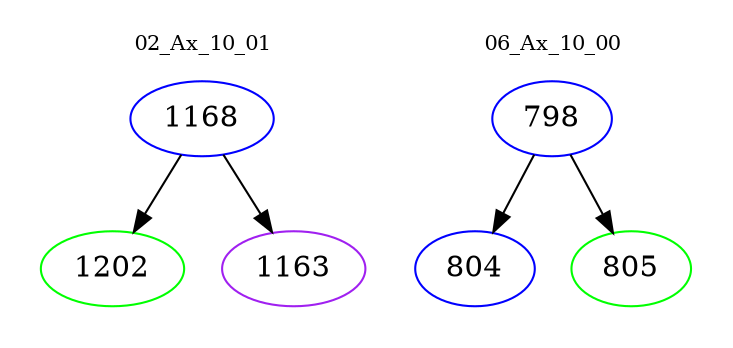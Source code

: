 digraph{
subgraph cluster_0 {
color = white
label = "02_Ax_10_01";
fontsize=10;
T0_1168 [label="1168", color="blue"]
T0_1168 -> T0_1202 [color="black"]
T0_1202 [label="1202", color="green"]
T0_1168 -> T0_1163 [color="black"]
T0_1163 [label="1163", color="purple"]
}
subgraph cluster_1 {
color = white
label = "06_Ax_10_00";
fontsize=10;
T1_798 [label="798", color="blue"]
T1_798 -> T1_804 [color="black"]
T1_804 [label="804", color="blue"]
T1_798 -> T1_805 [color="black"]
T1_805 [label="805", color="green"]
}
}
